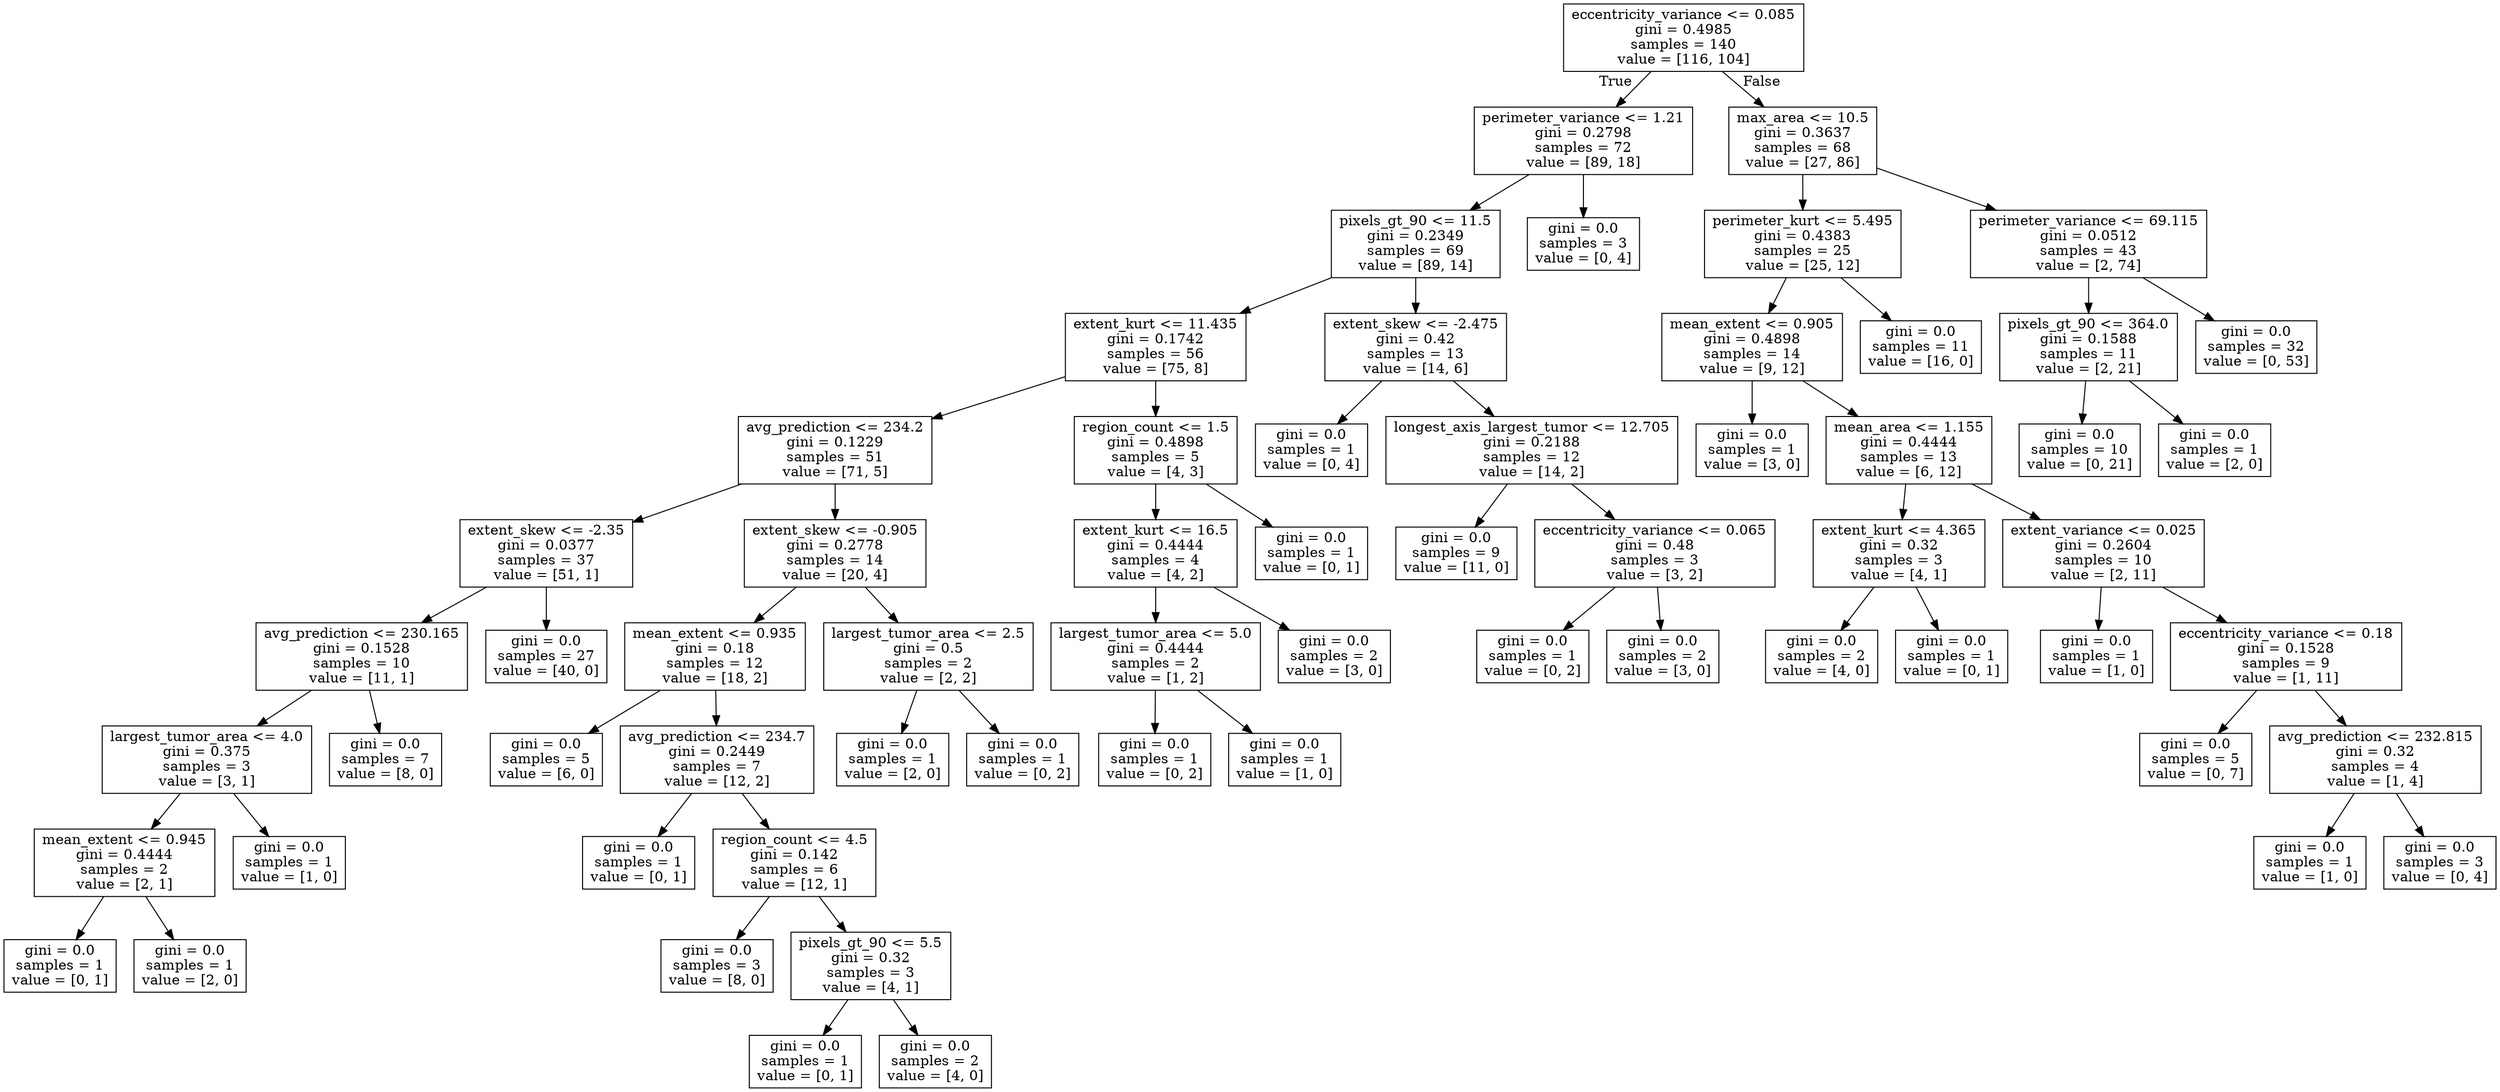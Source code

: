 digraph Tree {
node [shape=box] ;
0 [label="eccentricity_variance <= 0.085\ngini = 0.4985\nsamples = 140\nvalue = [116, 104]"] ;
1 [label="perimeter_variance <= 1.21\ngini = 0.2798\nsamples = 72\nvalue = [89, 18]"] ;
0 -> 1 [labeldistance=2.5, labelangle=45, headlabel="True"] ;
2 [label="pixels_gt_90 <= 11.5\ngini = 0.2349\nsamples = 69\nvalue = [89, 14]"] ;
1 -> 2 ;
3 [label="extent_kurt <= 11.435\ngini = 0.1742\nsamples = 56\nvalue = [75, 8]"] ;
2 -> 3 ;
4 [label="avg_prediction <= 234.2\ngini = 0.1229\nsamples = 51\nvalue = [71, 5]"] ;
3 -> 4 ;
5 [label="extent_skew <= -2.35\ngini = 0.0377\nsamples = 37\nvalue = [51, 1]"] ;
4 -> 5 ;
6 [label="avg_prediction <= 230.165\ngini = 0.1528\nsamples = 10\nvalue = [11, 1]"] ;
5 -> 6 ;
7 [label="largest_tumor_area <= 4.0\ngini = 0.375\nsamples = 3\nvalue = [3, 1]"] ;
6 -> 7 ;
8 [label="mean_extent <= 0.945\ngini = 0.4444\nsamples = 2\nvalue = [2, 1]"] ;
7 -> 8 ;
9 [label="gini = 0.0\nsamples = 1\nvalue = [0, 1]"] ;
8 -> 9 ;
10 [label="gini = 0.0\nsamples = 1\nvalue = [2, 0]"] ;
8 -> 10 ;
11 [label="gini = 0.0\nsamples = 1\nvalue = [1, 0]"] ;
7 -> 11 ;
12 [label="gini = 0.0\nsamples = 7\nvalue = [8, 0]"] ;
6 -> 12 ;
13 [label="gini = 0.0\nsamples = 27\nvalue = [40, 0]"] ;
5 -> 13 ;
14 [label="extent_skew <= -0.905\ngini = 0.2778\nsamples = 14\nvalue = [20, 4]"] ;
4 -> 14 ;
15 [label="mean_extent <= 0.935\ngini = 0.18\nsamples = 12\nvalue = [18, 2]"] ;
14 -> 15 ;
16 [label="gini = 0.0\nsamples = 5\nvalue = [6, 0]"] ;
15 -> 16 ;
17 [label="avg_prediction <= 234.7\ngini = 0.2449\nsamples = 7\nvalue = [12, 2]"] ;
15 -> 17 ;
18 [label="gini = 0.0\nsamples = 1\nvalue = [0, 1]"] ;
17 -> 18 ;
19 [label="region_count <= 4.5\ngini = 0.142\nsamples = 6\nvalue = [12, 1]"] ;
17 -> 19 ;
20 [label="gini = 0.0\nsamples = 3\nvalue = [8, 0]"] ;
19 -> 20 ;
21 [label="pixels_gt_90 <= 5.5\ngini = 0.32\nsamples = 3\nvalue = [4, 1]"] ;
19 -> 21 ;
22 [label="gini = 0.0\nsamples = 1\nvalue = [0, 1]"] ;
21 -> 22 ;
23 [label="gini = 0.0\nsamples = 2\nvalue = [4, 0]"] ;
21 -> 23 ;
24 [label="largest_tumor_area <= 2.5\ngini = 0.5\nsamples = 2\nvalue = [2, 2]"] ;
14 -> 24 ;
25 [label="gini = 0.0\nsamples = 1\nvalue = [2, 0]"] ;
24 -> 25 ;
26 [label="gini = 0.0\nsamples = 1\nvalue = [0, 2]"] ;
24 -> 26 ;
27 [label="region_count <= 1.5\ngini = 0.4898\nsamples = 5\nvalue = [4, 3]"] ;
3 -> 27 ;
28 [label="extent_kurt <= 16.5\ngini = 0.4444\nsamples = 4\nvalue = [4, 2]"] ;
27 -> 28 ;
29 [label="largest_tumor_area <= 5.0\ngini = 0.4444\nsamples = 2\nvalue = [1, 2]"] ;
28 -> 29 ;
30 [label="gini = 0.0\nsamples = 1\nvalue = [0, 2]"] ;
29 -> 30 ;
31 [label="gini = 0.0\nsamples = 1\nvalue = [1, 0]"] ;
29 -> 31 ;
32 [label="gini = 0.0\nsamples = 2\nvalue = [3, 0]"] ;
28 -> 32 ;
33 [label="gini = 0.0\nsamples = 1\nvalue = [0, 1]"] ;
27 -> 33 ;
34 [label="extent_skew <= -2.475\ngini = 0.42\nsamples = 13\nvalue = [14, 6]"] ;
2 -> 34 ;
35 [label="gini = 0.0\nsamples = 1\nvalue = [0, 4]"] ;
34 -> 35 ;
36 [label="longest_axis_largest_tumor <= 12.705\ngini = 0.2188\nsamples = 12\nvalue = [14, 2]"] ;
34 -> 36 ;
37 [label="gini = 0.0\nsamples = 9\nvalue = [11, 0]"] ;
36 -> 37 ;
38 [label="eccentricity_variance <= 0.065\ngini = 0.48\nsamples = 3\nvalue = [3, 2]"] ;
36 -> 38 ;
39 [label="gini = 0.0\nsamples = 1\nvalue = [0, 2]"] ;
38 -> 39 ;
40 [label="gini = 0.0\nsamples = 2\nvalue = [3, 0]"] ;
38 -> 40 ;
41 [label="gini = 0.0\nsamples = 3\nvalue = [0, 4]"] ;
1 -> 41 ;
42 [label="max_area <= 10.5\ngini = 0.3637\nsamples = 68\nvalue = [27, 86]"] ;
0 -> 42 [labeldistance=2.5, labelangle=-45, headlabel="False"] ;
43 [label="perimeter_kurt <= 5.495\ngini = 0.4383\nsamples = 25\nvalue = [25, 12]"] ;
42 -> 43 ;
44 [label="mean_extent <= 0.905\ngini = 0.4898\nsamples = 14\nvalue = [9, 12]"] ;
43 -> 44 ;
45 [label="gini = 0.0\nsamples = 1\nvalue = [3, 0]"] ;
44 -> 45 ;
46 [label="mean_area <= 1.155\ngini = 0.4444\nsamples = 13\nvalue = [6, 12]"] ;
44 -> 46 ;
47 [label="extent_kurt <= 4.365\ngini = 0.32\nsamples = 3\nvalue = [4, 1]"] ;
46 -> 47 ;
48 [label="gini = 0.0\nsamples = 2\nvalue = [4, 0]"] ;
47 -> 48 ;
49 [label="gini = 0.0\nsamples = 1\nvalue = [0, 1]"] ;
47 -> 49 ;
50 [label="extent_variance <= 0.025\ngini = 0.2604\nsamples = 10\nvalue = [2, 11]"] ;
46 -> 50 ;
51 [label="gini = 0.0\nsamples = 1\nvalue = [1, 0]"] ;
50 -> 51 ;
52 [label="eccentricity_variance <= 0.18\ngini = 0.1528\nsamples = 9\nvalue = [1, 11]"] ;
50 -> 52 ;
53 [label="gini = 0.0\nsamples = 5\nvalue = [0, 7]"] ;
52 -> 53 ;
54 [label="avg_prediction <= 232.815\ngini = 0.32\nsamples = 4\nvalue = [1, 4]"] ;
52 -> 54 ;
55 [label="gini = 0.0\nsamples = 1\nvalue = [1, 0]"] ;
54 -> 55 ;
56 [label="gini = 0.0\nsamples = 3\nvalue = [0, 4]"] ;
54 -> 56 ;
57 [label="gini = 0.0\nsamples = 11\nvalue = [16, 0]"] ;
43 -> 57 ;
58 [label="perimeter_variance <= 69.115\ngini = 0.0512\nsamples = 43\nvalue = [2, 74]"] ;
42 -> 58 ;
59 [label="pixels_gt_90 <= 364.0\ngini = 0.1588\nsamples = 11\nvalue = [2, 21]"] ;
58 -> 59 ;
60 [label="gini = 0.0\nsamples = 10\nvalue = [0, 21]"] ;
59 -> 60 ;
61 [label="gini = 0.0\nsamples = 1\nvalue = [2, 0]"] ;
59 -> 61 ;
62 [label="gini = 0.0\nsamples = 32\nvalue = [0, 53]"] ;
58 -> 62 ;
}